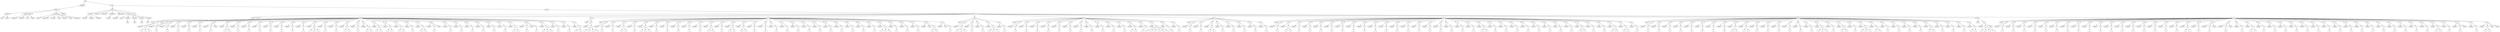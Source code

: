 digraph Tree {
	"t0" [label = "TEI"];
	"t1" [label = "teiHeader"];
	"t2" [label = "fileDesc"];
	"t3" [label = "titleStmt"];
	"t4" [label = "title"];
	"t5" [label = "author"];
	"t6" [label = "publicationStmt"];
	"t7" [label = "publisher"];
	"t8" [label = "publisher"];
	"t9" [label = "idno"];
	"t10" [label = "rights"];
	"t11" [label = "SourceDesc"];
	"t12" [label = "genre"];
	"t13" [label = "inspiration"];
	"t14" [label = "structure"];
	"t15" [label = "type"];
	"t16" [label = "periode"];
	"t17" [label = "taille"];
	"t18" [label = "permalien"];
	"t19" [label = "edStmt"];
	"t20" [label = "text"];
	"t21" [label = "front"];
	"t22" [label = "docTitle"];
	"t23" [label = "titlePart"];
	"t24" [label = "titlePart"];
	"t25" [label = "titlePart"];
	"t26" [label = "docDate"];
	"t27" [label = "docAuthor"];
	"t28" [label = "docImprint"];
	"t29" [label = "printer"];
	"t30" [label = "performance"];
	"t31" [label = "premiere"];
	"t32" [label = "castList"];
	"t33" [label = "head"];
	"t34" [label = "castItem"];
	"t35" [label = "role"];
	"t36" [label = "castItem"];
	"t37" [label = "role"];
	"t38" [label = "castItem"];
	"t39" [label = "role"];
	"t40" [label = "castItem"];
	"t41" [label = "role"];
	"t42" [label = "set"];
	"t43" [label = "body"];
	"t44" [label = "div1"];
	"t45" [label = "head"];
	"t46" [label = "div2"];
	"t47" [label = "head"];
	"t48" [label = "sp"];
	"t49" [label = "speaker"];
	"t50" [label = "p"];
	"t51" [label = "s"];
	"t52" [label = "s"];
	"t53" [label = "s"];
	"t54" [label = "div2"];
	"t55" [label = "head"];
	"t56" [label = "sp"];
	"t57" [label = "speaker"];
	"t58" [label = "p"];
	"t59" [label = "s"];
	"t60" [label = "sp"];
	"t61" [label = "speaker"];
	"t62" [label = "p"];
	"t63" [label = "s"];
	"t64" [label = "sp"];
	"t65" [label = "speaker"];
	"t66" [label = "p"];
	"t67" [label = "s"];
	"t68" [label = "sp"];
	"t69" [label = "speaker"];
	"t70" [label = "p"];
	"t71" [label = "s"];
	"t72" [label = "sp"];
	"t73" [label = "speaker"];
	"t74" [label = "p"];
	"t75" [label = "s"];
	"t76" [label = "sp"];
	"t77" [label = "speaker"];
	"t78" [label = "p"];
	"t79" [label = "s"];
	"t80" [label = "stage"];
	"t81" [label = "sp"];
	"t82" [label = "speaker"];
	"t83" [label = "p"];
	"t84" [label = "s"];
	"t85" [label = "s"];
	"t86" [label = "sp"];
	"t87" [label = "speaker"];
	"t88" [label = "p"];
	"t89" [label = "s"];
	"t90" [label = "sp"];
	"t91" [label = "speaker"];
	"t92" [label = "p"];
	"t93" [label = "s"];
	"t94" [label = "sp"];
	"t95" [label = "speaker"];
	"t96" [label = "p"];
	"t97" [label = "s"];
	"t98" [label = "sp"];
	"t99" [label = "speaker"];
	"t100" [label = "p"];
	"t101" [label = "s"];
	"t102" [label = "sp"];
	"t103" [label = "speaker"];
	"t104" [label = "p"];
	"t105" [label = "s"];
	"t106" [label = "sp"];
	"t107" [label = "speaker"];
	"t108" [label = "p"];
	"t109" [label = "s"];
	"t110" [label = "sp"];
	"t111" [label = "speaker"];
	"t112" [label = "p"];
	"t113" [label = "s"];
	"t114" [label = "sp"];
	"t115" [label = "speaker"];
	"t116" [label = "p"];
	"t117" [label = "s"];
	"t118" [label = "s"];
	"t119" [label = "s"];
	"t120" [label = "sp"];
	"t121" [label = "speaker"];
	"t122" [label = "p"];
	"t123" [label = "s"];
	"t124" [label = "sp"];
	"t125" [label = "speaker"];
	"t126" [label = "p"];
	"t127" [label = "s"];
	"t128" [label = "sp"];
	"t129" [label = "speaker"];
	"t130" [label = "p"];
	"t131" [label = "s"];
	"t132" [label = "s"];
	"t133" [label = "sp"];
	"t134" [label = "speaker"];
	"t135" [label = "p"];
	"t136" [label = "s"];
	"t137" [label = "sp"];
	"t138" [label = "speaker"];
	"t139" [label = "p"];
	"t140" [label = "s"];
	"t141" [label = "s"];
	"t142" [label = "sp"];
	"t143" [label = "speaker"];
	"t144" [label = "p"];
	"t145" [label = "s"];
	"t146" [label = "s"];
	"t147" [label = "sp"];
	"t148" [label = "speaker"];
	"t149" [label = "p"];
	"t150" [label = "s"];
	"t151" [label = "s"];
	"t152" [label = "sp"];
	"t153" [label = "speaker"];
	"t154" [label = "p"];
	"t155" [label = "s"];
	"t156" [label = "s"];
	"t157" [label = "sp"];
	"t158" [label = "speaker"];
	"t159" [label = "p"];
	"t160" [label = "s"];
	"t161" [label = "sp"];
	"t162" [label = "speaker"];
	"t163" [label = "p"];
	"t164" [label = "s"];
	"t165" [label = "s"];
	"t166" [label = "sp"];
	"t167" [label = "speaker"];
	"t168" [label = "p"];
	"t169" [label = "s"];
	"t170" [label = "stage"];
	"t171" [label = "sp"];
	"t172" [label = "speaker"];
	"t173" [label = "p"];
	"t174" [label = "s"];
	"t175" [label = "sp"];
	"t176" [label = "speaker"];
	"t177" [label = "p"];
	"t178" [label = "s"];
	"t179" [label = "sp"];
	"t180" [label = "speaker"];
	"t181" [label = "p"];
	"t182" [label = "s"];
	"t183" [label = "sp"];
	"t184" [label = "speaker"];
	"t185" [label = "p"];
	"t186" [label = "s"];
	"t187" [label = "sp"];
	"t188" [label = "speaker"];
	"t189" [label = "p"];
	"t190" [label = "s"];
	"t191" [label = "sp"];
	"t192" [label = "speaker"];
	"t193" [label = "p"];
	"t194" [label = "s"];
	"t195" [label = "sp"];
	"t196" [label = "speaker"];
	"t197" [label = "p"];
	"t198" [label = "s"];
	"t199" [label = "s"];
	"t200" [label = "sp"];
	"t201" [label = "speaker"];
	"t202" [label = "p"];
	"t203" [label = "s"];
	"t204" [label = "stage"];
	"t205" [label = "p"];
	"t206" [label = "s"];
	"t207" [label = "sp"];
	"t208" [label = "speaker"];
	"t209" [label = "p"];
	"t210" [label = "s"];
	"t211" [label = "s"];
	"t212" [label = "s"];
	"t213" [label = "sp"];
	"t214" [label = "speaker"];
	"t215" [label = "p"];
	"t216" [label = "s"];
	"t217" [label = "sp"];
	"t218" [label = "speaker"];
	"t219" [label = "p"];
	"t220" [label = "s"];
	"t221" [label = "sp"];
	"t222" [label = "speaker"];
	"t223" [label = "p"];
	"t224" [label = "s"];
	"t225" [label = "s"];
	"t226" [label = "div2"];
	"t227" [label = "head"];
	"t228" [label = "sp"];
	"t229" [label = "speaker"];
	"t230" [label = "p"];
	"t231" [label = "s"];
	"t232" [label = "s"];
	"t233" [label = "s"];
	"t234" [label = "s"];
	"t235" [label = "div2"];
	"t236" [label = "head"];
	"t237" [label = "sp"];
	"t238" [label = "speaker"];
	"t239" [label = "p"];
	"t240" [label = "s"];
	"t241" [label = "sp"];
	"t242" [label = "speaker"];
	"t243" [label = "p"];
	"t244" [label = "s"];
	"t245" [label = "sp"];
	"t246" [label = "speaker"];
	"t247" [label = "p"];
	"t248" [label = "s"];
	"t249" [label = "s"];
	"t250" [label = "sp"];
	"t251" [label = "speaker"];
	"t252" [label = "p"];
	"t253" [label = "s"];
	"t254" [label = "sp"];
	"t255" [label = "speaker"];
	"t256" [label = "p"];
	"t257" [label = "s"];
	"t258" [label = "s"];
	"t259" [label = "s"];
	"t260" [label = "sp"];
	"t261" [label = "speaker"];
	"t262" [label = "p"];
	"t263" [label = "s"];
	"t264" [label = "sp"];
	"t265" [label = "speaker"];
	"t266" [label = "p"];
	"t267" [label = "s"];
	"t268" [label = "sp"];
	"t269" [label = "speaker"];
	"t270" [label = "p"];
	"t271" [label = "s"];
	"t272" [label = "sp"];
	"t273" [label = "speaker"];
	"t274" [label = "p"];
	"t275" [label = "s"];
	"t276" [label = "sp"];
	"t277" [label = "speaker"];
	"t278" [label = "p"];
	"t279" [label = "s"];
	"t280" [label = "sp"];
	"t281" [label = "speaker"];
	"t282" [label = "p"];
	"t283" [label = "s"];
	"t284" [label = "s"];
	"t285" [label = "sp"];
	"t286" [label = "speaker"];
	"t287" [label = "p"];
	"t288" [label = "s"];
	"t289" [label = "sp"];
	"t290" [label = "speaker"];
	"t291" [label = "p"];
	"t292" [label = "s"];
	"t293" [label = "s"];
	"t294" [label = "sp"];
	"t295" [label = "speaker"];
	"t296" [label = "p"];
	"t297" [label = "s"];
	"t298" [label = "s"];
	"t299" [label = "sp"];
	"t300" [label = "speaker"];
	"t301" [label = "p"];
	"t302" [label = "s"];
	"t303" [label = "sp"];
	"t304" [label = "speaker"];
	"t305" [label = "p"];
	"t306" [label = "s"];
	"t307" [label = "sp"];
	"t308" [label = "speaker"];
	"t309" [label = "p"];
	"t310" [label = "s"];
	"t311" [label = "sp"];
	"t312" [label = "speaker"];
	"t313" [label = "p"];
	"t314" [label = "s"];
	"t315" [label = "sp"];
	"t316" [label = "speaker"];
	"t317" [label = "p"];
	"t318" [label = "s"];
	"t319" [label = "sp"];
	"t320" [label = "speaker"];
	"t321" [label = "p"];
	"t322" [label = "s"];
	"t323" [label = "sp"];
	"t324" [label = "speaker"];
	"t325" [label = "p"];
	"t326" [label = "s"];
	"t327" [label = "sp"];
	"t328" [label = "speaker"];
	"t329" [label = "p"];
	"t330" [label = "s"];
	"t331" [label = "sp"];
	"t332" [label = "speaker"];
	"t333" [label = "p"];
	"t334" [label = "s"];
	"t335" [label = "sp"];
	"t336" [label = "speaker"];
	"t337" [label = "p"];
	"t338" [label = "s"];
	"t339" [label = "sp"];
	"t340" [label = "speaker"];
	"t341" [label = "p"];
	"t342" [label = "s"];
	"t343" [label = "sp"];
	"t344" [label = "speaker"];
	"t345" [label = "p"];
	"t346" [label = "s"];
	"t347" [label = "sp"];
	"t348" [label = "speaker"];
	"t349" [label = "p"];
	"t350" [label = "s"];
	"t351" [label = "s"];
	"t352" [label = "s"];
	"t353" [label = "sp"];
	"t354" [label = "speaker"];
	"t355" [label = "p"];
	"t356" [label = "s"];
	"t357" [label = "sp"];
	"t358" [label = "speaker"];
	"t359" [label = "p"];
	"t360" [label = "s"];
	"t361" [label = "sp"];
	"t362" [label = "speaker"];
	"t363" [label = "p"];
	"t364" [label = "s"];
	"t365" [label = "sp"];
	"t366" [label = "speaker"];
	"t367" [label = "stage"];
	"t368" [label = "p"];
	"t369" [label = "s"];
	"t370" [label = "s"];
	"t371" [label = "sp"];
	"t372" [label = "speaker"];
	"t373" [label = "note"];
	"t374" [label = "p"];
	"t375" [label = "s"];
	"t376" [label = "div2"];
	"t377" [label = "head"];
	"t378" [label = "sp"];
	"t379" [label = "speaker"];
	"t380" [label = "p"];
	"t381" [label = "s"];
	"t382" [label = "s"];
	"t383" [label = "s"];
	"t384" [label = "sp"];
	"t385" [label = "speaker"];
	"t386" [label = "p"];
	"t387" [label = "s"];
	"t388" [label = "sp"];
	"t389" [label = "speaker"];
	"t390" [label = "p"];
	"t391" [label = "s"];
	"t392" [label = "sp"];
	"t393" [label = "speaker"];
	"t394" [label = "p"];
	"t395" [label = "s"];
	"t396" [label = "s"];
	"t397" [label = "s"];
	"t398" [label = "sp"];
	"t399" [label = "speaker"];
	"t400" [label = "p"];
	"t401" [label = "s"];
	"t402" [label = "div2"];
	"t403" [label = "head"];
	"t404" [label = "sp"];
	"t405" [label = "speaker"];
	"t406" [label = "p"];
	"t407" [label = "s"];
	"t408" [label = "sp"];
	"t409" [label = "speaker"];
	"t410" [label = "p"];
	"t411" [label = "s"];
	"t412" [label = "sp"];
	"t413" [label = "speaker"];
	"t414" [label = "p"];
	"t415" [label = "s"];
	"t416" [label = "sp"];
	"t417" [label = "speaker"];
	"t418" [label = "p"];
	"t419" [label = "s"];
	"t420" [label = "sp"];
	"t421" [label = "speaker"];
	"t422" [label = "p"];
	"t423" [label = "s"];
	"t424" [label = "sp"];
	"t425" [label = "speaker"];
	"t426" [label = "p"];
	"t427" [label = "s"];
	"t428" [label = "sp"];
	"t429" [label = "speaker"];
	"t430" [label = "p"];
	"t431" [label = "s"];
	"t432" [label = "sp"];
	"t433" [label = "speaker"];
	"t434" [label = "p"];
	"t435" [label = "s"];
	"t436" [label = "sp"];
	"t437" [label = "speaker"];
	"t438" [label = "p"];
	"t439" [label = "s"];
	"t440" [label = "sp"];
	"t441" [label = "speaker"];
	"t442" [label = "p"];
	"t443" [label = "s"];
	"t444" [label = "sp"];
	"t445" [label = "speaker"];
	"t446" [label = "p"];
	"t447" [label = "s"];
	"t448" [label = "sp"];
	"t449" [label = "speaker"];
	"t450" [label = "p"];
	"t451" [label = "s"];
	"t452" [label = "s"];
	"t453" [label = "sp"];
	"t454" [label = "speaker"];
	"t455" [label = "p"];
	"t456" [label = "s"];
	"t457" [label = "sp"];
	"t458" [label = "speaker"];
	"t459" [label = "p"];
	"t460" [label = "s"];
	"t461" [label = "s"];
	"t462" [label = "s"];
	"t463" [label = "s"];
	"t464" [label = "s"];
	"t465" [label = "s"];
	"t466" [label = "sp"];
	"t467" [label = "speaker"];
	"t468" [label = "p"];
	"t469" [label = "s"];
	"t470" [label = "sp"];
	"t471" [label = "speaker"];
	"t472" [label = "p"];
	"t473" [label = "s"];
	"t474" [label = "div2"];
	"t475" [label = "head"];
	"t476" [label = "sp"];
	"t477" [label = "speaker"];
	"t478" [label = "p"];
	"t479" [label = "s"];
	"t480" [label = "sp"];
	"t481" [label = "speaker"];
	"t482" [label = "p"];
	"t483" [label = "s"];
	"t484" [label = "sp"];
	"t485" [label = "speaker"];
	"t486" [label = "p"];
	"t487" [label = "s"];
	"t488" [label = "s"];
	"t489" [label = "sp"];
	"t490" [label = "speaker"];
	"t491" [label = "p"];
	"t492" [label = "s"];
	"t493" [label = "sp"];
	"t494" [label = "speaker"];
	"t495" [label = "p"];
	"t496" [label = "s"];
	"t497" [label = "sp"];
	"t498" [label = "speaker"];
	"t499" [label = "p"];
	"t500" [label = "s"];
	"t501" [label = "sp"];
	"t502" [label = "speaker"];
	"t503" [label = "p"];
	"t504" [label = "s"];
	"t505" [label = "sp"];
	"t506" [label = "speaker"];
	"t507" [label = "p"];
	"t508" [label = "s"];
	"t509" [label = "div2"];
	"t510" [label = "head"];
	"t511" [label = "sp"];
	"t512" [label = "speaker"];
	"t513" [label = "p"];
	"t514" [label = "s"];
	"t515" [label = "sp"];
	"t516" [label = "speaker"];
	"t517" [label = "p"];
	"t518" [label = "s"];
	"t519" [label = "s"];
	"t520" [label = "sp"];
	"t521" [label = "speaker"];
	"t522" [label = "p"];
	"t523" [label = "s"];
	"t524" [label = "sp"];
	"t525" [label = "speaker"];
	"t526" [label = "p"];
	"t527" [label = "s"];
	"t528" [label = "sp"];
	"t529" [label = "speaker"];
	"t530" [label = "p"];
	"t531" [label = "s"];
	"t532" [label = "sp"];
	"t533" [label = "speaker"];
	"t534" [label = "p"];
	"t535" [label = "s"];
	"t536" [label = "sp"];
	"t537" [label = "speaker"];
	"t538" [label = "p"];
	"t539" [label = "s"];
	"t540" [label = "sp"];
	"t541" [label = "speaker"];
	"t542" [label = "p"];
	"t543" [label = "s"];
	"t544" [label = "sp"];
	"t545" [label = "speaker"];
	"t546" [label = "p"];
	"t547" [label = "s"];
	"t548" [label = "sp"];
	"t549" [label = "speaker"];
	"t550" [label = "p"];
	"t551" [label = "s"];
	"t552" [label = "sp"];
	"t553" [label = "speaker"];
	"t554" [label = "p"];
	"t555" [label = "s"];
	"t556" [label = "sp"];
	"t557" [label = "speaker"];
	"t558" [label = "p"];
	"t559" [label = "s"];
	"t560" [label = "sp"];
	"t561" [label = "speaker"];
	"t562" [label = "p"];
	"t563" [label = "s"];
	"t564" [label = "sp"];
	"t565" [label = "speaker"];
	"t566" [label = "p"];
	"t567" [label = "s"];
	"t568" [label = "sp"];
	"t569" [label = "speaker"];
	"t570" [label = "p"];
	"t571" [label = "s"];
	"t572" [label = "sp"];
	"t573" [label = "speaker"];
	"t574" [label = "p"];
	"t575" [label = "s"];
	"t576" [label = "sp"];
	"t577" [label = "speaker"];
	"t578" [label = "p"];
	"t579" [label = "s"];
	"t580" [label = "sp"];
	"t581" [label = "speaker"];
	"t582" [label = "p"];
	"t583" [label = "s"];
	"t584" [label = "sp"];
	"t585" [label = "speaker"];
	"t586" [label = "p"];
	"t587" [label = "s"];
	"t588" [label = "sp"];
	"t589" [label = "speaker"];
	"t590" [label = "p"];
	"t591" [label = "s"];
	"t592" [label = "s"];
	"t593" [label = "sp"];
	"t594" [label = "speaker"];
	"t595" [label = "p"];
	"t596" [label = "s"];
	"t597" [label = "sp"];
	"t598" [label = "speaker"];
	"t599" [label = "p"];
	"t600" [label = "s"];
	"t601" [label = "sp"];
	"t602" [label = "speaker"];
	"t603" [label = "p"];
	"t604" [label = "s"];
	"t605" [label = "sp"];
	"t606" [label = "speaker"];
	"t607" [label = "p"];
	"t608" [label = "s"];
	"t609" [label = "sp"];
	"t610" [label = "speaker"];
	"t611" [label = "p"];
	"t612" [label = "s"];
	"t613" [label = "sp"];
	"t614" [label = "speaker"];
	"t615" [label = "p"];
	"t616" [label = "s"];
	"t617" [label = "sp"];
	"t618" [label = "speaker"];
	"t619" [label = "p"];
	"t620" [label = "s"];
	"t621" [label = "sp"];
	"t622" [label = "speaker"];
	"t623" [label = "p"];
	"t624" [label = "s"];
	"t625" [label = "sp"];
	"t626" [label = "speaker"];
	"t627" [label = "p"];
	"t628" [label = "s"];
	"t629" [label = "s"];
	"t630" [label = "sp"];
	"t631" [label = "speaker"];
	"t632" [label = "p"];
	"t633" [label = "s"];
	"t634" [label = "sp"];
	"t635" [label = "speaker"];
	"t636" [label = "p"];
	"t637" [label = "s"];
	"t638" [label = "sp"];
	"t639" [label = "speaker"];
	"t640" [label = "p"];
	"t641" [label = "s"];
	"t642" [label = "s"];
	"t643" [label = "sp"];
	"t644" [label = "speaker"];
	"t645" [label = "p"];
	"t646" [label = "s"];
	"t647" [label = "s"];
	"t648" [label = "sp"];
	"t649" [label = "speaker"];
	"t650" [label = "p"];
	"t651" [label = "s"];
	"t652" [label = "div2"];
	"t653" [label = "head"];
	"t654" [label = "sp"];
	"t655" [label = "speaker"];
	"t656" [label = "p"];
	"t657" [label = "s"];
	"t658" [label = "sp"];
	"t659" [label = "speaker"];
	"t660" [label = "p"];
	"t661" [label = "s"];
	"t662" [label = "sp"];
	"t663" [label = "speaker"];
	"t664" [label = "p"];
	"t665" [label = "s"];
	"t666" [label = "sp"];
	"t667" [label = "speaker"];
	"t668" [label = "p"];
	"t669" [label = "s"];
	"t670" [label = "sp"];
	"t671" [label = "speaker"];
	"t672" [label = "p"];
	"t673" [label = "s"];
	"t674" [label = "sp"];
	"t675" [label = "speaker"];
	"t676" [label = "p"];
	"t677" [label = "s"];
	"t678" [label = "sp"];
	"t679" [label = "speaker"];
	"t680" [label = "p"];
	"t681" [label = "s"];
	"t682" [label = "sp"];
	"t683" [label = "speaker"];
	"t684" [label = "p"];
	"t685" [label = "s"];
	"t686" [label = "sp"];
	"t687" [label = "speaker"];
	"t688" [label = "p"];
	"t689" [label = "s"];
	"t690" [label = "s"];
	"t691" [label = "sp"];
	"t692" [label = "speaker"];
	"t693" [label = "p"];
	"t694" [label = "s"];
	"t695" [label = "s"];
	"t696" [label = "sp"];
	"t697" [label = "speaker"];
	"t698" [label = "p"];
	"t699" [label = "s"];
	"t700" [label = "sp"];
	"t701" [label = "speaker"];
	"t702" [label = "p"];
	"t703" [label = "s"];
	"t704" [label = "sp"];
	"t705" [label = "speaker"];
	"t706" [label = "p"];
	"t707" [label = "s"];
	"t708" [label = "sp"];
	"t709" [label = "speaker"];
	"t710" [label = "p"];
	"t711" [label = "s"];
	"t712" [label = "sp"];
	"t713" [label = "speaker"];
	"t714" [label = "p"];
	"t715" [label = "s"];
	"t716" [label = "sp"];
	"t717" [label = "speaker"];
	"t718" [label = "p"];
	"t719" [label = "s"];
	"t720" [label = "sp"];
	"t721" [label = "speaker"];
	"t722" [label = "p"];
	"t723" [label = "s"];
	"t724" [label = "s"];
	"t725" [label = "s"];
	"t726" [label = "sp"];
	"t727" [label = "speaker"];
	"t728" [label = "p"];
	"t729" [label = "s"];
	"t730" [label = "sp"];
	"t731" [label = "speaker"];
	"t732" [label = "p"];
	"t733" [label = "s"];
	"t734" [label = "s"];
	"t735" [label = "sp"];
	"t736" [label = "speaker"];
	"t737" [label = "p"];
	"t738" [label = "s"];
	"t739" [label = "sp"];
	"t740" [label = "speaker"];
	"t741" [label = "p"];
	"t742" [label = "s"];
	"t743" [label = "s"];
	"t744" [label = "s"];
	"t745" [label = "sp"];
	"t746" [label = "speaker"];
	"t747" [label = "p"];
	"t748" [label = "s"];
	"t749" [label = "s"];
	"t750" [label = "sp"];
	"t751" [label = "speaker"];
	"t752" [label = "p"];
	"t753" [label = "s"];
	"t754" [label = "sp"];
	"t755" [label = "speaker"];
	"t756" [label = "p"];
	"t757" [label = "s"];
	"t758" [label = "sp"];
	"t759" [label = "speaker"];
	"t760" [label = "p"];
	"t761" [label = "s"];
	"t762" [label = "sp"];
	"t763" [label = "speaker"];
	"t764" [label = "p"];
	"t765" [label = "s"];
	"t766" [label = "sp"];
	"t767" [label = "speaker"];
	"t768" [label = "p"];
	"t769" [label = "s"];
	"t770" [label = "s"];
	"t771" [label = "sp"];
	"t772" [label = "speaker"];
	"t773" [label = "p"];
	"t774" [label = "s"];
	"t775" [label = "sp"];
	"t776" [label = "speaker"];
	"t777" [label = "p"];
	"t778" [label = "s"];
	"t779" [label = "sp"];
	"t780" [label = "speaker"];
	"t781" [label = "p"];
	"t782" [label = "s"];
	"t783" [label = "sp"];
	"t784" [label = "speaker"];
	"t785" [label = "p"];
	"t786" [label = "s"];
	"t787" [label = "s"];
	"t788" [label = "div2"];
	"t789" [label = "head"];
	"t790" [label = "sp"];
	"t791" [label = "speaker"];
	"t792" [label = "p"];
	"t793" [label = "s"];
	"t794" [label = "s"];
	"t795" [label = "s"];
	"t796" [label = "s"];
	"t797" [label = "stage"];
	"t798" [label = "div2"];
	"t799" [label = "head"];
	"t800" [label = "sp"];
	"t801" [label = "speaker"];
	"t802" [label = "p"];
	"t803" [label = "s"];
	"t804" [label = "sp"];
	"t805" [label = "speaker"];
	"t806" [label = "p"];
	"t807" [label = "s"];
	"t808" [label = "sp"];
	"t809" [label = "speaker"];
	"t810" [label = "p"];
	"t811" [label = "s"];
	"t812" [label = "sp"];
	"t813" [label = "speaker"];
	"t814" [label = "p"];
	"t815" [label = "s"];
	"t816" [label = "sp"];
	"t817" [label = "speaker"];
	"t818" [label = "p"];
	"t819" [label = "s"];
	"t820" [label = "sp"];
	"t821" [label = "speaker"];
	"t822" [label = "p"];
	"t823" [label = "s"];
	"t824" [label = "sp"];
	"t825" [label = "speaker"];
	"t826" [label = "p"];
	"t827" [label = "s"];
	"t828" [label = "sp"];
	"t829" [label = "speaker"];
	"t830" [label = "p"];
	"t831" [label = "s"];
	"t832" [label = "sp"];
	"t833" [label = "speaker"];
	"t834" [label = "p"];
	"t835" [label = "s"];
	"t836" [label = "sp"];
	"t837" [label = "speaker"];
	"t838" [label = "p"];
	"t839" [label = "s"];
	"t840" [label = "sp"];
	"t841" [label = "speaker"];
	"t842" [label = "p"];
	"t843" [label = "s"];
	"t844" [label = "sp"];
	"t845" [label = "speaker"];
	"t846" [label = "p"];
	"t847" [label = "s"];
	"t848" [label = "sp"];
	"t849" [label = "speaker"];
	"t850" [label = "p"];
	"t851" [label = "s"];
	"t852" [label = "sp"];
	"t853" [label = "speaker"];
	"t854" [label = "p"];
	"t855" [label = "s"];
	"t856" [label = "sp"];
	"t857" [label = "speaker"];
	"t858" [label = "p"];
	"t859" [label = "s"];
	"t860" [label = "sp"];
	"t861" [label = "speaker"];
	"t862" [label = "p"];
	"t863" [label = "s"];
	"t864" [label = "sp"];
	"t865" [label = "speaker"];
	"t866" [label = "p"];
	"t867" [label = "s"];
	"t868" [label = "sp"];
	"t869" [label = "speaker"];
	"t870" [label = "p"];
	"t871" [label = "s"];
	"t872" [label = "s"];
	"t873" [label = "sp"];
	"t874" [label = "speaker"];
	"t875" [label = "p"];
	"t876" [label = "s"];
	"t877" [label = "sp"];
	"t878" [label = "speaker"];
	"t879" [label = "p"];
	"t880" [label = "s"];
	"t881" [label = "stage"];
	"t882" [label = "sp"];
	"t883" [label = "speaker"];
	"t884" [label = "p"];
	"t885" [label = "s"];
	"t886" [label = "stage"];
	"t887" [label = "sp"];
	"t888" [label = "speaker"];
	"t889" [label = "p"];
	"t890" [label = "s"];
	"t891" [label = "sp"];
	"t892" [label = "speaker"];
	"t893" [label = "p"];
	"t894" [label = "s"];
	"t895" [label = "s"];
	"t896" [label = "sp"];
	"t897" [label = "speaker"];
	"t898" [label = "p"];
	"t899" [label = "s"];
	"t900" [label = "sp"];
	"t901" [label = "speaker"];
	"t902" [label = "p"];
	"t903" [label = "s"];
	"t904" [label = "sp"];
	"t905" [label = "speaker"];
	"t906" [label = "p"];
	"t907" [label = "s"];
	"t908" [label = "sp"];
	"t909" [label = "speaker"];
	"t910" [label = "p"];
	"t911" [label = "s"];
	"t912" [label = "sp"];
	"t913" [label = "speaker"];
	"t914" [label = "p"];
	"t915" [label = "s"];
	"t916" [label = "sp"];
	"t917" [label = "speaker"];
	"t918" [label = "p"];
	"t919" [label = "s"];
	"t920" [label = "sp"];
	"t921" [label = "speaker"];
	"t922" [label = "p"];
	"t923" [label = "s"];
	"t924" [label = "sp"];
	"t925" [label = "speaker"];
	"t926" [label = "p"];
	"t927" [label = "s"];
	"t928" [label = "sp"];
	"t929" [label = "speaker"];
	"t930" [label = "p"];
	"t931" [label = "s"];
	"t932" [label = "sp"];
	"t933" [label = "speaker"];
	"t934" [label = "p"];
	"t935" [label = "s"];
	"t936" [label = "sp"];
	"t937" [label = "speaker"];
	"t938" [label = "p"];
	"t939" [label = "s"];
	"t940" [label = "sp"];
	"t941" [label = "speaker"];
	"t942" [label = "p"];
	"t943" [label = "s"];
	"t944" [label = "sp"];
	"t945" [label = "speaker"];
	"t946" [label = "p"];
	"t947" [label = "s"];
	"t948" [label = "sp"];
	"t949" [label = "speaker"];
	"t950" [label = "p"];
	"t951" [label = "s"];
	"t952" [label = "sp"];
	"t953" [label = "speaker"];
	"t954" [label = "p"];
	"t955" [label = "s"];
	"t956" [label = "sp"];
	"t957" [label = "speaker"];
	"t958" [label = "p"];
	"t959" [label = "s"];
	"t960" [label = "sp"];
	"t961" [label = "speaker"];
	"t962" [label = "p"];
	"t963" [label = "s"];
	"t964" [label = "s"];
	"t965" [label = "sp"];
	"t966" [label = "speaker"];
	"t967" [label = "p"];
	"t968" [label = "s"];
	"t969" [label = "sp"];
	"t970" [label = "speaker"];
	"t971" [label = "p"];
	"t972" [label = "s"];
	"t973" [label = "stage"];
	"t974" [label = "sp"];
	"t975" [label = "speaker"];
	"t976" [label = "p"];
	"t977" [label = "s"];
	"t978" [label = "sp"];
	"t979" [label = "speaker"];
	"t980" [label = "p"];
	"t981" [label = "s"];
	"t982" [label = "s"];
	"t983" [label = "stage"];
	"t984" [label = "stage"];
	"t0" -> "t1";
	"t1" -> "t2";
	"t2" -> "t3";
	"t3" -> "t4";
	"t3" -> "t5";
	"t2" -> "t6";
	"t6" -> "t7";
	"t6" -> "t8";
	"t6" -> "t9";
	"t6" -> "t10";
	"t2" -> "t11";
	"t11" -> "t12";
	"t11" -> "t13";
	"t11" -> "t14";
	"t11" -> "t15";
	"t11" -> "t16";
	"t11" -> "t17";
	"t11" -> "t18";
	"t2" -> "t19";
	"t0" -> "t20";
	"t20" -> "t21";
	"t21" -> "t22";
	"t22" -> "t23";
	"t22" -> "t24";
	"t22" -> "t25";
	"t21" -> "t26";
	"t21" -> "t27";
	"t21" -> "t28";
	"t28" -> "t29";
	"t21" -> "t30";
	"t30" -> "t31";
	"t21" -> "t32";
	"t32" -> "t33";
	"t32" -> "t34";
	"t34" -> "t35";
	"t32" -> "t36";
	"t36" -> "t37";
	"t32" -> "t38";
	"t38" -> "t39";
	"t32" -> "t40";
	"t40" -> "t41";
	"t21" -> "t42";
	"t20" -> "t43";
	"t43" -> "t44";
	"t44" -> "t45";
	"t44" -> "t46";
	"t46" -> "t47";
	"t46" -> "t48";
	"t48" -> "t49";
	"t48" -> "t50";
	"t50" -> "t51";
	"t50" -> "t52";
	"t50" -> "t53";
	"t44" -> "t54";
	"t54" -> "t55";
	"t54" -> "t56";
	"t56" -> "t57";
	"t56" -> "t58";
	"t58" -> "t59";
	"t54" -> "t60";
	"t60" -> "t61";
	"t60" -> "t62";
	"t62" -> "t63";
	"t54" -> "t64";
	"t64" -> "t65";
	"t64" -> "t66";
	"t66" -> "t67";
	"t54" -> "t68";
	"t68" -> "t69";
	"t68" -> "t70";
	"t70" -> "t71";
	"t54" -> "t72";
	"t72" -> "t73";
	"t72" -> "t74";
	"t74" -> "t75";
	"t54" -> "t76";
	"t76" -> "t77";
	"t76" -> "t78";
	"t78" -> "t79";
	"t76" -> "t80";
	"t54" -> "t81";
	"t81" -> "t82";
	"t81" -> "t83";
	"t83" -> "t84";
	"t83" -> "t85";
	"t54" -> "t86";
	"t86" -> "t87";
	"t86" -> "t88";
	"t88" -> "t89";
	"t54" -> "t90";
	"t90" -> "t91";
	"t90" -> "t92";
	"t92" -> "t93";
	"t54" -> "t94";
	"t94" -> "t95";
	"t94" -> "t96";
	"t96" -> "t97";
	"t54" -> "t98";
	"t98" -> "t99";
	"t98" -> "t100";
	"t100" -> "t101";
	"t54" -> "t102";
	"t102" -> "t103";
	"t102" -> "t104";
	"t104" -> "t105";
	"t54" -> "t106";
	"t106" -> "t107";
	"t106" -> "t108";
	"t108" -> "t109";
	"t54" -> "t110";
	"t110" -> "t111";
	"t110" -> "t112";
	"t112" -> "t113";
	"t54" -> "t114";
	"t114" -> "t115";
	"t114" -> "t116";
	"t116" -> "t117";
	"t116" -> "t118";
	"t116" -> "t119";
	"t54" -> "t120";
	"t120" -> "t121";
	"t120" -> "t122";
	"t122" -> "t123";
	"t54" -> "t124";
	"t124" -> "t125";
	"t124" -> "t126";
	"t126" -> "t127";
	"t54" -> "t128";
	"t128" -> "t129";
	"t128" -> "t130";
	"t130" -> "t131";
	"t130" -> "t132";
	"t54" -> "t133";
	"t133" -> "t134";
	"t133" -> "t135";
	"t135" -> "t136";
	"t54" -> "t137";
	"t137" -> "t138";
	"t137" -> "t139";
	"t139" -> "t140";
	"t139" -> "t141";
	"t54" -> "t142";
	"t142" -> "t143";
	"t142" -> "t144";
	"t144" -> "t145";
	"t144" -> "t146";
	"t54" -> "t147";
	"t147" -> "t148";
	"t147" -> "t149";
	"t149" -> "t150";
	"t149" -> "t151";
	"t54" -> "t152";
	"t152" -> "t153";
	"t152" -> "t154";
	"t154" -> "t155";
	"t154" -> "t156";
	"t54" -> "t157";
	"t157" -> "t158";
	"t157" -> "t159";
	"t159" -> "t160";
	"t54" -> "t161";
	"t161" -> "t162";
	"t161" -> "t163";
	"t163" -> "t164";
	"t163" -> "t165";
	"t54" -> "t166";
	"t166" -> "t167";
	"t166" -> "t168";
	"t168" -> "t169";
	"t166" -> "t170";
	"t54" -> "t171";
	"t171" -> "t172";
	"t171" -> "t173";
	"t173" -> "t174";
	"t54" -> "t175";
	"t175" -> "t176";
	"t175" -> "t177";
	"t177" -> "t178";
	"t54" -> "t179";
	"t179" -> "t180";
	"t179" -> "t181";
	"t181" -> "t182";
	"t54" -> "t183";
	"t183" -> "t184";
	"t183" -> "t185";
	"t185" -> "t186";
	"t54" -> "t187";
	"t187" -> "t188";
	"t187" -> "t189";
	"t189" -> "t190";
	"t54" -> "t191";
	"t191" -> "t192";
	"t191" -> "t193";
	"t193" -> "t194";
	"t54" -> "t195";
	"t195" -> "t196";
	"t195" -> "t197";
	"t197" -> "t198";
	"t197" -> "t199";
	"t54" -> "t200";
	"t200" -> "t201";
	"t200" -> "t202";
	"t202" -> "t203";
	"t200" -> "t204";
	"t200" -> "t205";
	"t205" -> "t206";
	"t54" -> "t207";
	"t207" -> "t208";
	"t207" -> "t209";
	"t209" -> "t210";
	"t209" -> "t211";
	"t209" -> "t212";
	"t54" -> "t213";
	"t213" -> "t214";
	"t213" -> "t215";
	"t215" -> "t216";
	"t54" -> "t217";
	"t217" -> "t218";
	"t217" -> "t219";
	"t219" -> "t220";
	"t54" -> "t221";
	"t221" -> "t222";
	"t221" -> "t223";
	"t223" -> "t224";
	"t223" -> "t225";
	"t44" -> "t226";
	"t226" -> "t227";
	"t226" -> "t228";
	"t228" -> "t229";
	"t228" -> "t230";
	"t230" -> "t231";
	"t230" -> "t232";
	"t230" -> "t233";
	"t230" -> "t234";
	"t44" -> "t235";
	"t235" -> "t236";
	"t235" -> "t237";
	"t237" -> "t238";
	"t237" -> "t239";
	"t239" -> "t240";
	"t235" -> "t241";
	"t241" -> "t242";
	"t241" -> "t243";
	"t243" -> "t244";
	"t235" -> "t245";
	"t245" -> "t246";
	"t245" -> "t247";
	"t247" -> "t248";
	"t247" -> "t249";
	"t235" -> "t250";
	"t250" -> "t251";
	"t250" -> "t252";
	"t252" -> "t253";
	"t235" -> "t254";
	"t254" -> "t255";
	"t254" -> "t256";
	"t256" -> "t257";
	"t256" -> "t258";
	"t256" -> "t259";
	"t235" -> "t260";
	"t260" -> "t261";
	"t260" -> "t262";
	"t262" -> "t263";
	"t235" -> "t264";
	"t264" -> "t265";
	"t264" -> "t266";
	"t266" -> "t267";
	"t235" -> "t268";
	"t268" -> "t269";
	"t268" -> "t270";
	"t270" -> "t271";
	"t235" -> "t272";
	"t272" -> "t273";
	"t272" -> "t274";
	"t274" -> "t275";
	"t235" -> "t276";
	"t276" -> "t277";
	"t276" -> "t278";
	"t278" -> "t279";
	"t235" -> "t280";
	"t280" -> "t281";
	"t280" -> "t282";
	"t282" -> "t283";
	"t282" -> "t284";
	"t235" -> "t285";
	"t285" -> "t286";
	"t285" -> "t287";
	"t287" -> "t288";
	"t235" -> "t289";
	"t289" -> "t290";
	"t289" -> "t291";
	"t291" -> "t292";
	"t291" -> "t293";
	"t235" -> "t294";
	"t294" -> "t295";
	"t294" -> "t296";
	"t296" -> "t297";
	"t296" -> "t298";
	"t235" -> "t299";
	"t299" -> "t300";
	"t299" -> "t301";
	"t301" -> "t302";
	"t235" -> "t303";
	"t303" -> "t304";
	"t303" -> "t305";
	"t305" -> "t306";
	"t235" -> "t307";
	"t307" -> "t308";
	"t307" -> "t309";
	"t309" -> "t310";
	"t235" -> "t311";
	"t311" -> "t312";
	"t311" -> "t313";
	"t313" -> "t314";
	"t235" -> "t315";
	"t315" -> "t316";
	"t315" -> "t317";
	"t317" -> "t318";
	"t235" -> "t319";
	"t319" -> "t320";
	"t319" -> "t321";
	"t321" -> "t322";
	"t235" -> "t323";
	"t323" -> "t324";
	"t323" -> "t325";
	"t325" -> "t326";
	"t235" -> "t327";
	"t327" -> "t328";
	"t327" -> "t329";
	"t329" -> "t330";
	"t235" -> "t331";
	"t331" -> "t332";
	"t331" -> "t333";
	"t333" -> "t334";
	"t235" -> "t335";
	"t335" -> "t336";
	"t335" -> "t337";
	"t337" -> "t338";
	"t235" -> "t339";
	"t339" -> "t340";
	"t339" -> "t341";
	"t341" -> "t342";
	"t235" -> "t343";
	"t343" -> "t344";
	"t343" -> "t345";
	"t345" -> "t346";
	"t235" -> "t347";
	"t347" -> "t348";
	"t347" -> "t349";
	"t349" -> "t350";
	"t349" -> "t351";
	"t349" -> "t352";
	"t235" -> "t353";
	"t353" -> "t354";
	"t353" -> "t355";
	"t355" -> "t356";
	"t235" -> "t357";
	"t357" -> "t358";
	"t357" -> "t359";
	"t359" -> "t360";
	"t235" -> "t361";
	"t361" -> "t362";
	"t361" -> "t363";
	"t363" -> "t364";
	"t235" -> "t365";
	"t365" -> "t366";
	"t365" -> "t367";
	"t365" -> "t368";
	"t368" -> "t369";
	"t368" -> "t370";
	"t235" -> "t371";
	"t371" -> "t372";
	"t371" -> "t373";
	"t371" -> "t374";
	"t374" -> "t375";
	"t44" -> "t376";
	"t376" -> "t377";
	"t376" -> "t378";
	"t378" -> "t379";
	"t378" -> "t380";
	"t380" -> "t381";
	"t380" -> "t382";
	"t380" -> "t383";
	"t376" -> "t384";
	"t384" -> "t385";
	"t384" -> "t386";
	"t386" -> "t387";
	"t376" -> "t388";
	"t388" -> "t389";
	"t388" -> "t390";
	"t390" -> "t391";
	"t376" -> "t392";
	"t392" -> "t393";
	"t392" -> "t394";
	"t394" -> "t395";
	"t394" -> "t396";
	"t394" -> "t397";
	"t376" -> "t398";
	"t398" -> "t399";
	"t398" -> "t400";
	"t400" -> "t401";
	"t44" -> "t402";
	"t402" -> "t403";
	"t402" -> "t404";
	"t404" -> "t405";
	"t404" -> "t406";
	"t406" -> "t407";
	"t402" -> "t408";
	"t408" -> "t409";
	"t408" -> "t410";
	"t410" -> "t411";
	"t402" -> "t412";
	"t412" -> "t413";
	"t412" -> "t414";
	"t414" -> "t415";
	"t402" -> "t416";
	"t416" -> "t417";
	"t416" -> "t418";
	"t418" -> "t419";
	"t402" -> "t420";
	"t420" -> "t421";
	"t420" -> "t422";
	"t422" -> "t423";
	"t402" -> "t424";
	"t424" -> "t425";
	"t424" -> "t426";
	"t426" -> "t427";
	"t402" -> "t428";
	"t428" -> "t429";
	"t428" -> "t430";
	"t430" -> "t431";
	"t402" -> "t432";
	"t432" -> "t433";
	"t432" -> "t434";
	"t434" -> "t435";
	"t402" -> "t436";
	"t436" -> "t437";
	"t436" -> "t438";
	"t438" -> "t439";
	"t402" -> "t440";
	"t440" -> "t441";
	"t440" -> "t442";
	"t442" -> "t443";
	"t402" -> "t444";
	"t444" -> "t445";
	"t444" -> "t446";
	"t446" -> "t447";
	"t402" -> "t448";
	"t448" -> "t449";
	"t448" -> "t450";
	"t450" -> "t451";
	"t450" -> "t452";
	"t402" -> "t453";
	"t453" -> "t454";
	"t453" -> "t455";
	"t455" -> "t456";
	"t402" -> "t457";
	"t457" -> "t458";
	"t457" -> "t459";
	"t459" -> "t460";
	"t459" -> "t461";
	"t459" -> "t462";
	"t459" -> "t463";
	"t459" -> "t464";
	"t459" -> "t465";
	"t402" -> "t466";
	"t466" -> "t467";
	"t466" -> "t468";
	"t468" -> "t469";
	"t402" -> "t470";
	"t470" -> "t471";
	"t470" -> "t472";
	"t472" -> "t473";
	"t44" -> "t474";
	"t474" -> "t475";
	"t474" -> "t476";
	"t476" -> "t477";
	"t476" -> "t478";
	"t478" -> "t479";
	"t474" -> "t480";
	"t480" -> "t481";
	"t480" -> "t482";
	"t482" -> "t483";
	"t474" -> "t484";
	"t484" -> "t485";
	"t484" -> "t486";
	"t486" -> "t487";
	"t486" -> "t488";
	"t474" -> "t489";
	"t489" -> "t490";
	"t489" -> "t491";
	"t491" -> "t492";
	"t474" -> "t493";
	"t493" -> "t494";
	"t493" -> "t495";
	"t495" -> "t496";
	"t474" -> "t497";
	"t497" -> "t498";
	"t497" -> "t499";
	"t499" -> "t500";
	"t474" -> "t501";
	"t501" -> "t502";
	"t501" -> "t503";
	"t503" -> "t504";
	"t474" -> "t505";
	"t505" -> "t506";
	"t505" -> "t507";
	"t507" -> "t508";
	"t44" -> "t509";
	"t509" -> "t510";
	"t509" -> "t511";
	"t511" -> "t512";
	"t511" -> "t513";
	"t513" -> "t514";
	"t509" -> "t515";
	"t515" -> "t516";
	"t515" -> "t517";
	"t517" -> "t518";
	"t517" -> "t519";
	"t509" -> "t520";
	"t520" -> "t521";
	"t520" -> "t522";
	"t522" -> "t523";
	"t509" -> "t524";
	"t524" -> "t525";
	"t524" -> "t526";
	"t526" -> "t527";
	"t509" -> "t528";
	"t528" -> "t529";
	"t528" -> "t530";
	"t530" -> "t531";
	"t509" -> "t532";
	"t532" -> "t533";
	"t532" -> "t534";
	"t534" -> "t535";
	"t509" -> "t536";
	"t536" -> "t537";
	"t536" -> "t538";
	"t538" -> "t539";
	"t509" -> "t540";
	"t540" -> "t541";
	"t540" -> "t542";
	"t542" -> "t543";
	"t509" -> "t544";
	"t544" -> "t545";
	"t544" -> "t546";
	"t546" -> "t547";
	"t509" -> "t548";
	"t548" -> "t549";
	"t548" -> "t550";
	"t550" -> "t551";
	"t509" -> "t552";
	"t552" -> "t553";
	"t552" -> "t554";
	"t554" -> "t555";
	"t509" -> "t556";
	"t556" -> "t557";
	"t556" -> "t558";
	"t558" -> "t559";
	"t509" -> "t560";
	"t560" -> "t561";
	"t560" -> "t562";
	"t562" -> "t563";
	"t509" -> "t564";
	"t564" -> "t565";
	"t564" -> "t566";
	"t566" -> "t567";
	"t509" -> "t568";
	"t568" -> "t569";
	"t568" -> "t570";
	"t570" -> "t571";
	"t509" -> "t572";
	"t572" -> "t573";
	"t572" -> "t574";
	"t574" -> "t575";
	"t509" -> "t576";
	"t576" -> "t577";
	"t576" -> "t578";
	"t578" -> "t579";
	"t509" -> "t580";
	"t580" -> "t581";
	"t580" -> "t582";
	"t582" -> "t583";
	"t509" -> "t584";
	"t584" -> "t585";
	"t584" -> "t586";
	"t586" -> "t587";
	"t509" -> "t588";
	"t588" -> "t589";
	"t588" -> "t590";
	"t590" -> "t591";
	"t590" -> "t592";
	"t509" -> "t593";
	"t593" -> "t594";
	"t593" -> "t595";
	"t595" -> "t596";
	"t509" -> "t597";
	"t597" -> "t598";
	"t597" -> "t599";
	"t599" -> "t600";
	"t509" -> "t601";
	"t601" -> "t602";
	"t601" -> "t603";
	"t603" -> "t604";
	"t509" -> "t605";
	"t605" -> "t606";
	"t605" -> "t607";
	"t607" -> "t608";
	"t509" -> "t609";
	"t609" -> "t610";
	"t609" -> "t611";
	"t611" -> "t612";
	"t509" -> "t613";
	"t613" -> "t614";
	"t613" -> "t615";
	"t615" -> "t616";
	"t509" -> "t617";
	"t617" -> "t618";
	"t617" -> "t619";
	"t619" -> "t620";
	"t509" -> "t621";
	"t621" -> "t622";
	"t621" -> "t623";
	"t623" -> "t624";
	"t509" -> "t625";
	"t625" -> "t626";
	"t625" -> "t627";
	"t627" -> "t628";
	"t627" -> "t629";
	"t509" -> "t630";
	"t630" -> "t631";
	"t630" -> "t632";
	"t632" -> "t633";
	"t509" -> "t634";
	"t634" -> "t635";
	"t634" -> "t636";
	"t636" -> "t637";
	"t509" -> "t638";
	"t638" -> "t639";
	"t638" -> "t640";
	"t640" -> "t641";
	"t640" -> "t642";
	"t509" -> "t643";
	"t643" -> "t644";
	"t643" -> "t645";
	"t645" -> "t646";
	"t645" -> "t647";
	"t509" -> "t648";
	"t648" -> "t649";
	"t648" -> "t650";
	"t650" -> "t651";
	"t44" -> "t652";
	"t652" -> "t653";
	"t652" -> "t654";
	"t654" -> "t655";
	"t654" -> "t656";
	"t656" -> "t657";
	"t652" -> "t658";
	"t658" -> "t659";
	"t658" -> "t660";
	"t660" -> "t661";
	"t652" -> "t662";
	"t662" -> "t663";
	"t662" -> "t664";
	"t664" -> "t665";
	"t652" -> "t666";
	"t666" -> "t667";
	"t666" -> "t668";
	"t668" -> "t669";
	"t652" -> "t670";
	"t670" -> "t671";
	"t670" -> "t672";
	"t672" -> "t673";
	"t652" -> "t674";
	"t674" -> "t675";
	"t674" -> "t676";
	"t676" -> "t677";
	"t652" -> "t678";
	"t678" -> "t679";
	"t678" -> "t680";
	"t680" -> "t681";
	"t652" -> "t682";
	"t682" -> "t683";
	"t682" -> "t684";
	"t684" -> "t685";
	"t652" -> "t686";
	"t686" -> "t687";
	"t686" -> "t688";
	"t688" -> "t689";
	"t688" -> "t690";
	"t652" -> "t691";
	"t691" -> "t692";
	"t691" -> "t693";
	"t693" -> "t694";
	"t693" -> "t695";
	"t652" -> "t696";
	"t696" -> "t697";
	"t696" -> "t698";
	"t698" -> "t699";
	"t652" -> "t700";
	"t700" -> "t701";
	"t700" -> "t702";
	"t702" -> "t703";
	"t652" -> "t704";
	"t704" -> "t705";
	"t704" -> "t706";
	"t706" -> "t707";
	"t652" -> "t708";
	"t708" -> "t709";
	"t708" -> "t710";
	"t710" -> "t711";
	"t652" -> "t712";
	"t712" -> "t713";
	"t712" -> "t714";
	"t714" -> "t715";
	"t652" -> "t716";
	"t716" -> "t717";
	"t716" -> "t718";
	"t718" -> "t719";
	"t652" -> "t720";
	"t720" -> "t721";
	"t720" -> "t722";
	"t722" -> "t723";
	"t722" -> "t724";
	"t722" -> "t725";
	"t652" -> "t726";
	"t726" -> "t727";
	"t726" -> "t728";
	"t728" -> "t729";
	"t652" -> "t730";
	"t730" -> "t731";
	"t730" -> "t732";
	"t732" -> "t733";
	"t732" -> "t734";
	"t652" -> "t735";
	"t735" -> "t736";
	"t735" -> "t737";
	"t737" -> "t738";
	"t652" -> "t739";
	"t739" -> "t740";
	"t739" -> "t741";
	"t741" -> "t742";
	"t741" -> "t743";
	"t741" -> "t744";
	"t652" -> "t745";
	"t745" -> "t746";
	"t745" -> "t747";
	"t747" -> "t748";
	"t747" -> "t749";
	"t652" -> "t750";
	"t750" -> "t751";
	"t750" -> "t752";
	"t752" -> "t753";
	"t652" -> "t754";
	"t754" -> "t755";
	"t754" -> "t756";
	"t756" -> "t757";
	"t652" -> "t758";
	"t758" -> "t759";
	"t758" -> "t760";
	"t760" -> "t761";
	"t652" -> "t762";
	"t762" -> "t763";
	"t762" -> "t764";
	"t764" -> "t765";
	"t652" -> "t766";
	"t766" -> "t767";
	"t766" -> "t768";
	"t768" -> "t769";
	"t768" -> "t770";
	"t652" -> "t771";
	"t771" -> "t772";
	"t771" -> "t773";
	"t773" -> "t774";
	"t652" -> "t775";
	"t775" -> "t776";
	"t775" -> "t777";
	"t777" -> "t778";
	"t652" -> "t779";
	"t779" -> "t780";
	"t779" -> "t781";
	"t781" -> "t782";
	"t652" -> "t783";
	"t783" -> "t784";
	"t783" -> "t785";
	"t785" -> "t786";
	"t785" -> "t787";
	"t44" -> "t788";
	"t788" -> "t789";
	"t788" -> "t790";
	"t790" -> "t791";
	"t790" -> "t792";
	"t792" -> "t793";
	"t792" -> "t794";
	"t792" -> "t795";
	"t792" -> "t796";
	"t790" -> "t797";
	"t44" -> "t798";
	"t798" -> "t799";
	"t798" -> "t800";
	"t800" -> "t801";
	"t800" -> "t802";
	"t802" -> "t803";
	"t798" -> "t804";
	"t804" -> "t805";
	"t804" -> "t806";
	"t806" -> "t807";
	"t798" -> "t808";
	"t808" -> "t809";
	"t808" -> "t810";
	"t810" -> "t811";
	"t798" -> "t812";
	"t812" -> "t813";
	"t812" -> "t814";
	"t814" -> "t815";
	"t798" -> "t816";
	"t816" -> "t817";
	"t816" -> "t818";
	"t818" -> "t819";
	"t798" -> "t820";
	"t820" -> "t821";
	"t820" -> "t822";
	"t822" -> "t823";
	"t798" -> "t824";
	"t824" -> "t825";
	"t824" -> "t826";
	"t826" -> "t827";
	"t798" -> "t828";
	"t828" -> "t829";
	"t828" -> "t830";
	"t830" -> "t831";
	"t798" -> "t832";
	"t832" -> "t833";
	"t832" -> "t834";
	"t834" -> "t835";
	"t798" -> "t836";
	"t836" -> "t837";
	"t836" -> "t838";
	"t838" -> "t839";
	"t798" -> "t840";
	"t840" -> "t841";
	"t840" -> "t842";
	"t842" -> "t843";
	"t798" -> "t844";
	"t844" -> "t845";
	"t844" -> "t846";
	"t846" -> "t847";
	"t798" -> "t848";
	"t848" -> "t849";
	"t848" -> "t850";
	"t850" -> "t851";
	"t798" -> "t852";
	"t852" -> "t853";
	"t852" -> "t854";
	"t854" -> "t855";
	"t798" -> "t856";
	"t856" -> "t857";
	"t856" -> "t858";
	"t858" -> "t859";
	"t798" -> "t860";
	"t860" -> "t861";
	"t860" -> "t862";
	"t862" -> "t863";
	"t798" -> "t864";
	"t864" -> "t865";
	"t864" -> "t866";
	"t866" -> "t867";
	"t798" -> "t868";
	"t868" -> "t869";
	"t868" -> "t870";
	"t870" -> "t871";
	"t870" -> "t872";
	"t798" -> "t873";
	"t873" -> "t874";
	"t873" -> "t875";
	"t875" -> "t876";
	"t798" -> "t877";
	"t877" -> "t878";
	"t877" -> "t879";
	"t879" -> "t880";
	"t877" -> "t881";
	"t798" -> "t882";
	"t882" -> "t883";
	"t882" -> "t884";
	"t884" -> "t885";
	"t882" -> "t886";
	"t798" -> "t887";
	"t887" -> "t888";
	"t887" -> "t889";
	"t889" -> "t890";
	"t798" -> "t891";
	"t891" -> "t892";
	"t891" -> "t893";
	"t893" -> "t894";
	"t893" -> "t895";
	"t798" -> "t896";
	"t896" -> "t897";
	"t896" -> "t898";
	"t898" -> "t899";
	"t798" -> "t900";
	"t900" -> "t901";
	"t900" -> "t902";
	"t902" -> "t903";
	"t798" -> "t904";
	"t904" -> "t905";
	"t904" -> "t906";
	"t906" -> "t907";
	"t798" -> "t908";
	"t908" -> "t909";
	"t908" -> "t910";
	"t910" -> "t911";
	"t798" -> "t912";
	"t912" -> "t913";
	"t912" -> "t914";
	"t914" -> "t915";
	"t798" -> "t916";
	"t916" -> "t917";
	"t916" -> "t918";
	"t918" -> "t919";
	"t798" -> "t920";
	"t920" -> "t921";
	"t920" -> "t922";
	"t922" -> "t923";
	"t798" -> "t924";
	"t924" -> "t925";
	"t924" -> "t926";
	"t926" -> "t927";
	"t798" -> "t928";
	"t928" -> "t929";
	"t928" -> "t930";
	"t930" -> "t931";
	"t798" -> "t932";
	"t932" -> "t933";
	"t932" -> "t934";
	"t934" -> "t935";
	"t798" -> "t936";
	"t936" -> "t937";
	"t936" -> "t938";
	"t938" -> "t939";
	"t798" -> "t940";
	"t940" -> "t941";
	"t940" -> "t942";
	"t942" -> "t943";
	"t798" -> "t944";
	"t944" -> "t945";
	"t944" -> "t946";
	"t946" -> "t947";
	"t798" -> "t948";
	"t948" -> "t949";
	"t948" -> "t950";
	"t950" -> "t951";
	"t798" -> "t952";
	"t952" -> "t953";
	"t952" -> "t954";
	"t954" -> "t955";
	"t798" -> "t956";
	"t956" -> "t957";
	"t956" -> "t958";
	"t958" -> "t959";
	"t798" -> "t960";
	"t960" -> "t961";
	"t960" -> "t962";
	"t962" -> "t963";
	"t962" -> "t964";
	"t798" -> "t965";
	"t965" -> "t966";
	"t965" -> "t967";
	"t967" -> "t968";
	"t798" -> "t969";
	"t969" -> "t970";
	"t969" -> "t971";
	"t971" -> "t972";
	"t969" -> "t973";
	"t798" -> "t974";
	"t974" -> "t975";
	"t974" -> "t976";
	"t976" -> "t977";
	"t798" -> "t978";
	"t978" -> "t979";
	"t978" -> "t980";
	"t980" -> "t981";
	"t980" -> "t982";
	"t978" -> "t983";
	"t978" -> "t984";
}
